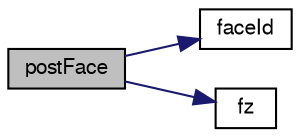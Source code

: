 digraph "postFace"
{
  bgcolor="transparent";
  edge [fontname="FreeSans",fontsize="10",labelfontname="FreeSans",labelfontsize="10"];
  node [fontname="FreeSans",fontsize="10",shape=record];
  rankdir="LR";
  Node1 [label="postFace",height=0.2,width=0.4,color="black", fillcolor="grey75", style="filled" fontcolor="black"];
  Node1 -> Node2 [color="midnightblue",fontsize="10",style="solid",fontname="FreeSans"];
  Node2 [label="faceId",height=0.2,width=0.4,color="black",URL="$a03143.html#af884d6b83fadf458db3d561846b816cc"];
  Node1 -> Node3 [color="midnightblue",fontsize="10",style="solid",fontname="FreeSans"];
  Node3 [label="fz",height=0.2,width=0.4,color="black",URL="$a03569.html#a780114b8c3978e053e975e2b4321949b"];
}

